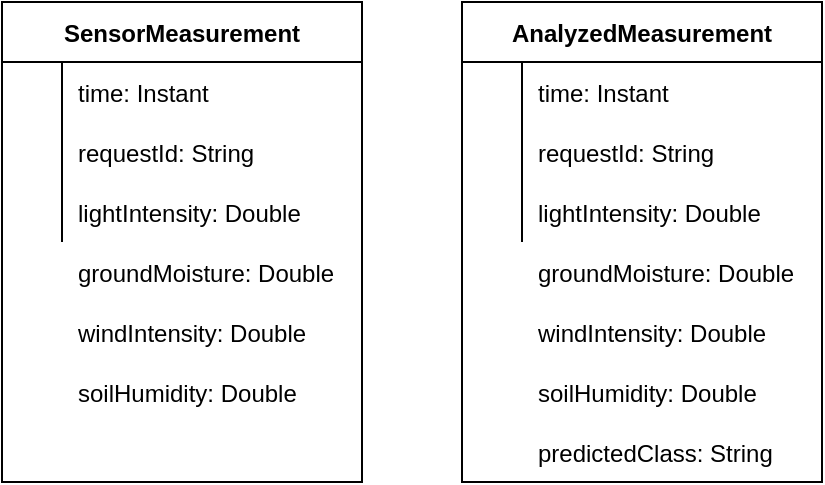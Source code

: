 <mxfile version="14.9.8" type="device"><diagram id="fyMyDRomKUpCoGCm5LIf" name="Page-1"><mxGraphModel dx="1422" dy="762" grid="1" gridSize="10" guides="1" tooltips="1" connect="1" arrows="1" fold="1" page="1" pageScale="1" pageWidth="1169" pageHeight="827" math="0" shadow="0"><root><mxCell id="0"/><mxCell id="1" parent="0"/><mxCell id="z9J6KGZ9vvbGjqtHbqDL-1" value="SensorMeasurement" style="shape=table;startSize=30;container=1;collapsible=1;childLayout=tableLayout;fixedRows=1;rowLines=0;fontStyle=1;align=center;resizeLast=1;" parent="1" vertex="1"><mxGeometry x="490" y="810" width="180" height="240" as="geometry"/></mxCell><mxCell id="z9J6KGZ9vvbGjqtHbqDL-5" value="" style="shape=partialRectangle;collapsible=0;dropTarget=0;pointerEvents=0;fillColor=none;top=0;left=0;bottom=0;right=0;points=[[0,0.5],[1,0.5]];portConstraint=eastwest;" parent="z9J6KGZ9vvbGjqtHbqDL-1" vertex="1"><mxGeometry y="30" width="180" height="30" as="geometry"/></mxCell><mxCell id="z9J6KGZ9vvbGjqtHbqDL-6" value="" style="shape=partialRectangle;connectable=0;fillColor=none;top=0;left=0;bottom=0;right=0;editable=1;overflow=hidden;" parent="z9J6KGZ9vvbGjqtHbqDL-5" vertex="1"><mxGeometry width="30" height="30" as="geometry"/></mxCell><mxCell id="z9J6KGZ9vvbGjqtHbqDL-7" value="time: Instant" style="shape=partialRectangle;connectable=0;fillColor=none;top=0;left=0;bottom=0;right=0;align=left;spacingLeft=6;overflow=hidden;" parent="z9J6KGZ9vvbGjqtHbqDL-5" vertex="1"><mxGeometry x="30" width="150" height="30" as="geometry"/></mxCell><mxCell id="z9J6KGZ9vvbGjqtHbqDL-8" value="" style="shape=partialRectangle;collapsible=0;dropTarget=0;pointerEvents=0;fillColor=none;top=0;left=0;bottom=0;right=0;points=[[0,0.5],[1,0.5]];portConstraint=eastwest;" parent="z9J6KGZ9vvbGjqtHbqDL-1" vertex="1"><mxGeometry y="60" width="180" height="30" as="geometry"/></mxCell><mxCell id="z9J6KGZ9vvbGjqtHbqDL-9" value="" style="shape=partialRectangle;connectable=0;fillColor=none;top=0;left=0;bottom=0;right=0;editable=1;overflow=hidden;" parent="z9J6KGZ9vvbGjqtHbqDL-8" vertex="1"><mxGeometry width="30" height="30" as="geometry"/></mxCell><mxCell id="z9J6KGZ9vvbGjqtHbqDL-10" value="requestId: String" style="shape=partialRectangle;connectable=0;fillColor=none;top=0;left=0;bottom=0;right=0;align=left;spacingLeft=6;overflow=hidden;" parent="z9J6KGZ9vvbGjqtHbqDL-8" vertex="1"><mxGeometry x="30" width="150" height="30" as="geometry"/></mxCell><mxCell id="z9J6KGZ9vvbGjqtHbqDL-11" value="" style="shape=partialRectangle;collapsible=0;dropTarget=0;pointerEvents=0;fillColor=none;top=0;left=0;bottom=0;right=0;points=[[0,0.5],[1,0.5]];portConstraint=eastwest;" parent="z9J6KGZ9vvbGjqtHbqDL-1" vertex="1"><mxGeometry y="90" width="180" height="30" as="geometry"/></mxCell><mxCell id="z9J6KGZ9vvbGjqtHbqDL-12" value="" style="shape=partialRectangle;connectable=0;fillColor=none;top=0;left=0;bottom=0;right=0;editable=1;overflow=hidden;" parent="z9J6KGZ9vvbGjqtHbqDL-11" vertex="1"><mxGeometry width="30" height="30" as="geometry"/></mxCell><mxCell id="z9J6KGZ9vvbGjqtHbqDL-13" value="lightIntensity: Double" style="shape=partialRectangle;connectable=0;fillColor=none;top=0;left=0;bottom=0;right=0;align=left;spacingLeft=6;overflow=hidden;" parent="z9J6KGZ9vvbGjqtHbqDL-11" vertex="1"><mxGeometry x="30" width="150" height="30" as="geometry"/></mxCell><mxCell id="z9J6KGZ9vvbGjqtHbqDL-14" value="groundMoisture: Double" style="shape=partialRectangle;connectable=0;fillColor=none;top=0;left=0;bottom=0;right=0;align=left;spacingLeft=6;overflow=hidden;" parent="1" vertex="1"><mxGeometry x="520" y="930" width="150" height="30" as="geometry"/></mxCell><mxCell id="z9J6KGZ9vvbGjqtHbqDL-15" value="windIntensity: Double" style="shape=partialRectangle;connectable=0;fillColor=none;top=0;left=0;bottom=0;right=0;align=left;spacingLeft=6;overflow=hidden;" parent="1" vertex="1"><mxGeometry x="520" y="960" width="150" height="30" as="geometry"/></mxCell><mxCell id="z9J6KGZ9vvbGjqtHbqDL-16" value="soilHumidity: Double" style="shape=partialRectangle;connectable=0;fillColor=none;top=0;left=0;bottom=0;right=0;align=left;spacingLeft=6;overflow=hidden;" parent="1" vertex="1"><mxGeometry x="520" y="990" width="150" height="30" as="geometry"/></mxCell><mxCell id="tg2kEaZTdupQqmJkaT-3-1" value="AnalyzedMeasurement" style="shape=table;startSize=30;container=1;collapsible=1;childLayout=tableLayout;fixedRows=1;rowLines=0;fontStyle=1;align=center;resizeLast=1;" vertex="1" parent="1"><mxGeometry x="720" y="810" width="180" height="240" as="geometry"/></mxCell><mxCell id="tg2kEaZTdupQqmJkaT-3-2" value="" style="shape=partialRectangle;collapsible=0;dropTarget=0;pointerEvents=0;fillColor=none;top=0;left=0;bottom=0;right=0;points=[[0,0.5],[1,0.5]];portConstraint=eastwest;" vertex="1" parent="tg2kEaZTdupQqmJkaT-3-1"><mxGeometry y="30" width="180" height="30" as="geometry"/></mxCell><mxCell id="tg2kEaZTdupQqmJkaT-3-3" value="" style="shape=partialRectangle;connectable=0;fillColor=none;top=0;left=0;bottom=0;right=0;editable=1;overflow=hidden;" vertex="1" parent="tg2kEaZTdupQqmJkaT-3-2"><mxGeometry width="30" height="30" as="geometry"/></mxCell><mxCell id="tg2kEaZTdupQqmJkaT-3-4" value="time: Instant" style="shape=partialRectangle;connectable=0;fillColor=none;top=0;left=0;bottom=0;right=0;align=left;spacingLeft=6;overflow=hidden;" vertex="1" parent="tg2kEaZTdupQqmJkaT-3-2"><mxGeometry x="30" width="150" height="30" as="geometry"/></mxCell><mxCell id="tg2kEaZTdupQqmJkaT-3-5" value="" style="shape=partialRectangle;collapsible=0;dropTarget=0;pointerEvents=0;fillColor=none;top=0;left=0;bottom=0;right=0;points=[[0,0.5],[1,0.5]];portConstraint=eastwest;" vertex="1" parent="tg2kEaZTdupQqmJkaT-3-1"><mxGeometry y="60" width="180" height="30" as="geometry"/></mxCell><mxCell id="tg2kEaZTdupQqmJkaT-3-6" value="" style="shape=partialRectangle;connectable=0;fillColor=none;top=0;left=0;bottom=0;right=0;editable=1;overflow=hidden;" vertex="1" parent="tg2kEaZTdupQqmJkaT-3-5"><mxGeometry width="30" height="30" as="geometry"/></mxCell><mxCell id="tg2kEaZTdupQqmJkaT-3-7" value="requestId: String" style="shape=partialRectangle;connectable=0;fillColor=none;top=0;left=0;bottom=0;right=0;align=left;spacingLeft=6;overflow=hidden;" vertex="1" parent="tg2kEaZTdupQqmJkaT-3-5"><mxGeometry x="30" width="150" height="30" as="geometry"/></mxCell><mxCell id="tg2kEaZTdupQqmJkaT-3-8" value="" style="shape=partialRectangle;collapsible=0;dropTarget=0;pointerEvents=0;fillColor=none;top=0;left=0;bottom=0;right=0;points=[[0,0.5],[1,0.5]];portConstraint=eastwest;" vertex="1" parent="tg2kEaZTdupQqmJkaT-3-1"><mxGeometry y="90" width="180" height="30" as="geometry"/></mxCell><mxCell id="tg2kEaZTdupQqmJkaT-3-9" value="" style="shape=partialRectangle;connectable=0;fillColor=none;top=0;left=0;bottom=0;right=0;editable=1;overflow=hidden;" vertex="1" parent="tg2kEaZTdupQqmJkaT-3-8"><mxGeometry width="30" height="30" as="geometry"/></mxCell><mxCell id="tg2kEaZTdupQqmJkaT-3-10" value="lightIntensity: Double" style="shape=partialRectangle;connectable=0;fillColor=none;top=0;left=0;bottom=0;right=0;align=left;spacingLeft=6;overflow=hidden;" vertex="1" parent="tg2kEaZTdupQqmJkaT-3-8"><mxGeometry x="30" width="150" height="30" as="geometry"/></mxCell><mxCell id="tg2kEaZTdupQqmJkaT-3-11" value="groundMoisture: Double" style="shape=partialRectangle;connectable=0;fillColor=none;top=0;left=0;bottom=0;right=0;align=left;spacingLeft=6;overflow=hidden;" vertex="1" parent="1"><mxGeometry x="750" y="930" width="150" height="30" as="geometry"/></mxCell><mxCell id="tg2kEaZTdupQqmJkaT-3-12" value="windIntensity: Double" style="shape=partialRectangle;connectable=0;fillColor=none;top=0;left=0;bottom=0;right=0;align=left;spacingLeft=6;overflow=hidden;" vertex="1" parent="1"><mxGeometry x="750" y="960" width="150" height="30" as="geometry"/></mxCell><mxCell id="tg2kEaZTdupQqmJkaT-3-13" value="soilHumidity: Double" style="shape=partialRectangle;connectable=0;fillColor=none;top=0;left=0;bottom=0;right=0;align=left;spacingLeft=6;overflow=hidden;" vertex="1" parent="1"><mxGeometry x="750" y="990" width="150" height="30" as="geometry"/></mxCell><mxCell id="tg2kEaZTdupQqmJkaT-3-14" value="predictedClass: String" style="shape=partialRectangle;connectable=0;fillColor=none;top=0;left=0;bottom=0;right=0;align=left;spacingLeft=6;overflow=hidden;" vertex="1" parent="1"><mxGeometry x="750" y="1020" width="150" height="30" as="geometry"/></mxCell></root></mxGraphModel></diagram></mxfile>